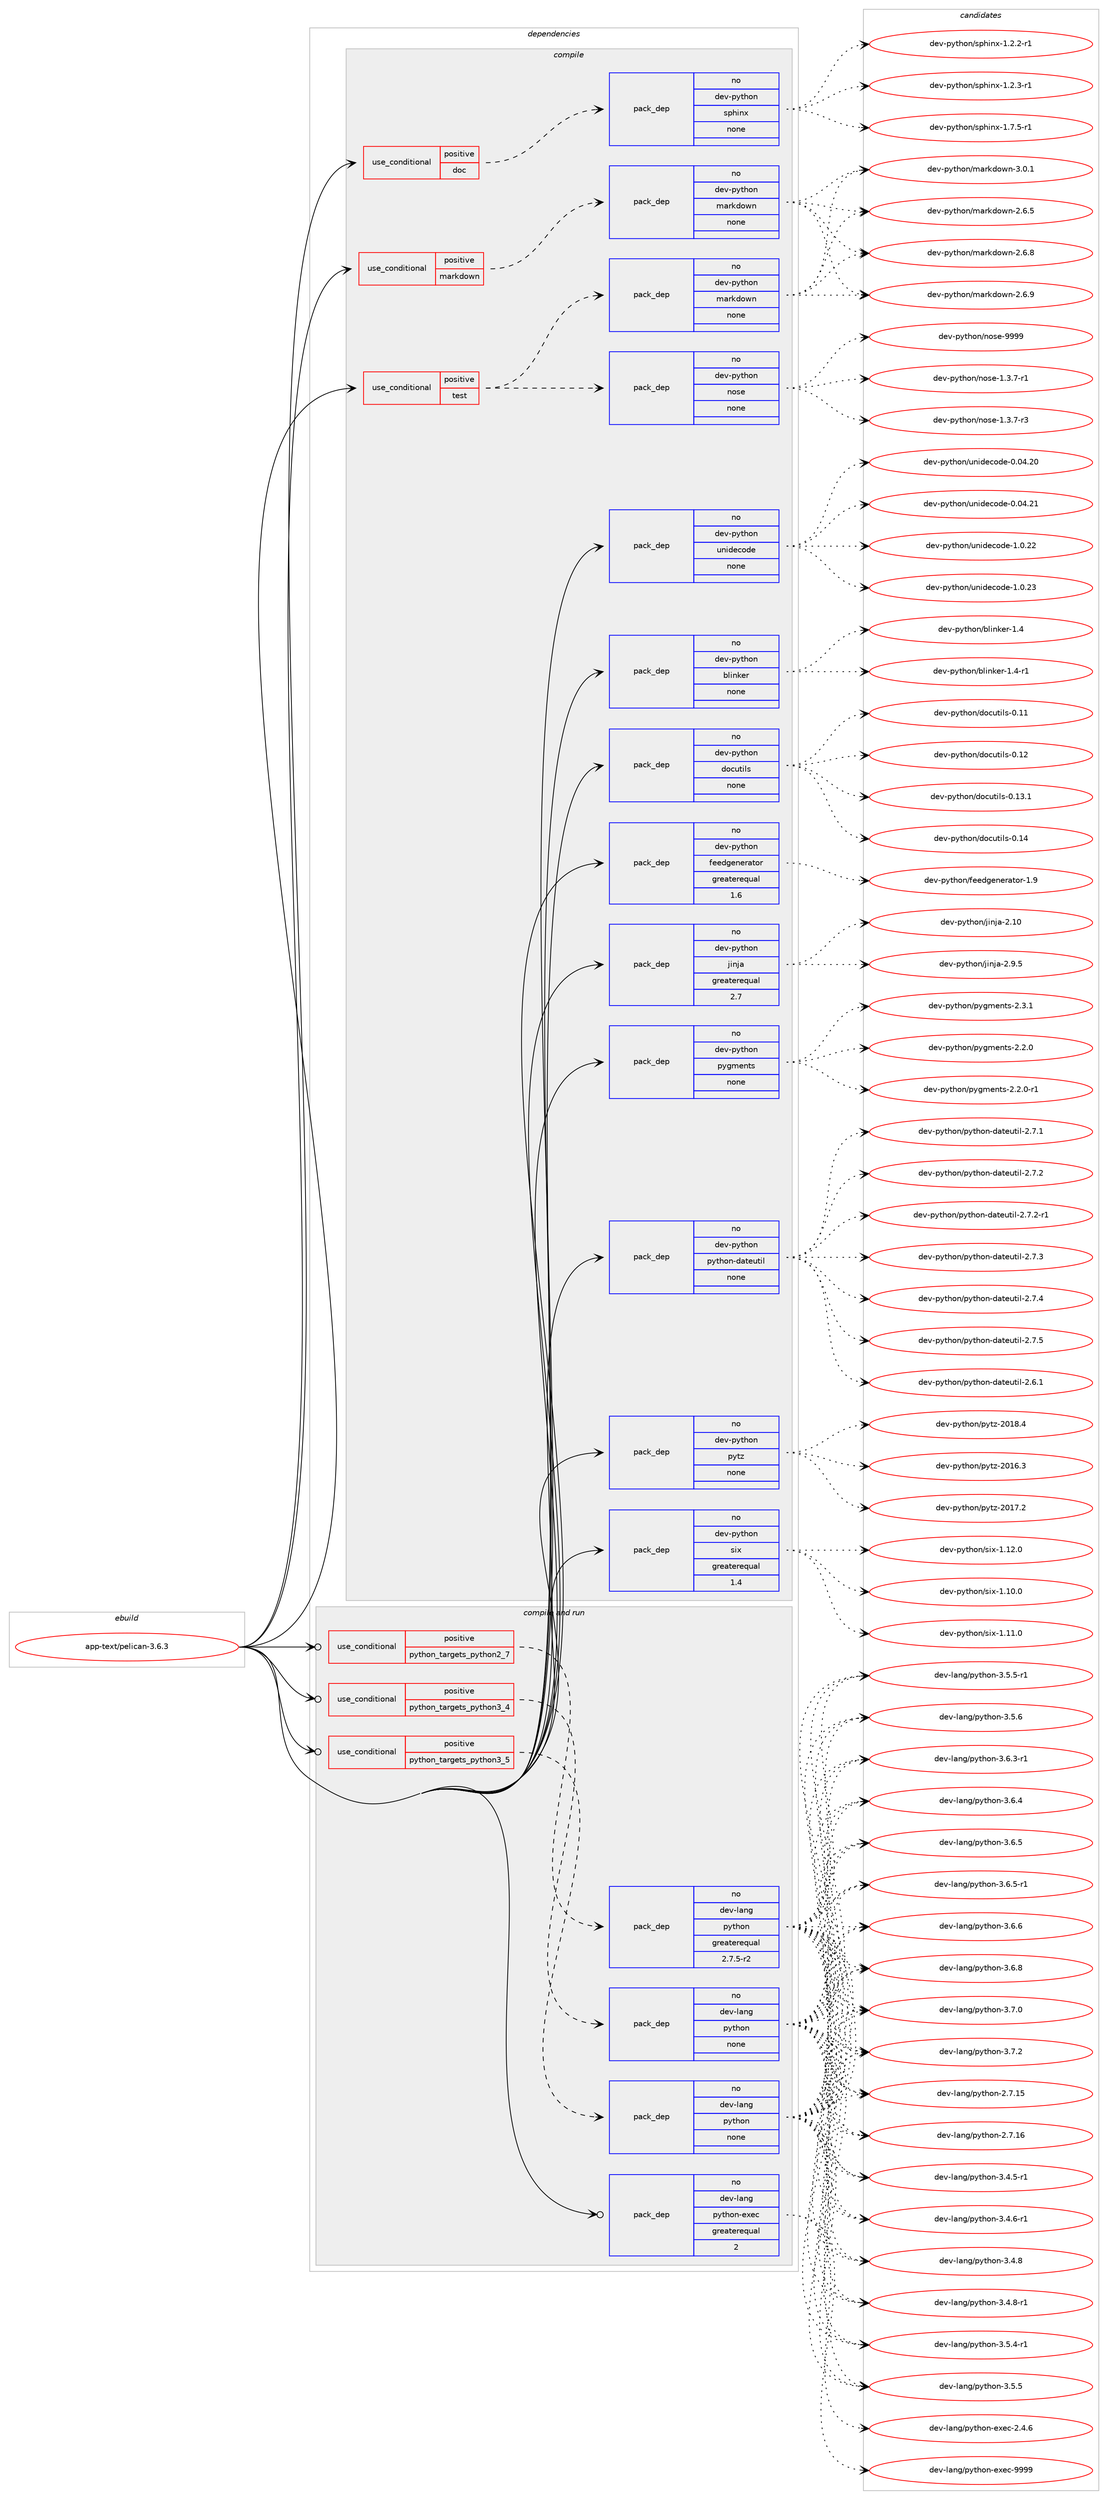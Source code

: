 digraph prolog {

# *************
# Graph options
# *************

newrank=true;
concentrate=true;
compound=true;
graph [rankdir=LR,fontname=Helvetica,fontsize=10,ranksep=1.5];#, ranksep=2.5, nodesep=0.2];
edge  [arrowhead=vee];
node  [fontname=Helvetica,fontsize=10];

# **********
# The ebuild
# **********

subgraph cluster_leftcol {
color=gray;
rank=same;
label=<<i>ebuild</i>>;
id [label="app-text/pelican-3.6.3", color=red, width=4, href="../app-text/pelican-3.6.3.svg"];
}

# ****************
# The dependencies
# ****************

subgraph cluster_midcol {
color=gray;
label=<<i>dependencies</i>>;
subgraph cluster_compile {
fillcolor="#eeeeee";
style=filled;
label=<<i>compile</i>>;
subgraph cond355868 {
dependency1311569 [label=<<TABLE BORDER="0" CELLBORDER="1" CELLSPACING="0" CELLPADDING="4"><TR><TD ROWSPAN="3" CELLPADDING="10">use_conditional</TD></TR><TR><TD>positive</TD></TR><TR><TD>doc</TD></TR></TABLE>>, shape=none, color=red];
subgraph pack935158 {
dependency1311570 [label=<<TABLE BORDER="0" CELLBORDER="1" CELLSPACING="0" CELLPADDING="4" WIDTH="220"><TR><TD ROWSPAN="6" CELLPADDING="30">pack_dep</TD></TR><TR><TD WIDTH="110">no</TD></TR><TR><TD>dev-python</TD></TR><TR><TD>sphinx</TD></TR><TR><TD>none</TD></TR><TR><TD></TD></TR></TABLE>>, shape=none, color=blue];
}
dependency1311569:e -> dependency1311570:w [weight=20,style="dashed",arrowhead="vee"];
}
id:e -> dependency1311569:w [weight=20,style="solid",arrowhead="vee"];
subgraph cond355869 {
dependency1311571 [label=<<TABLE BORDER="0" CELLBORDER="1" CELLSPACING="0" CELLPADDING="4"><TR><TD ROWSPAN="3" CELLPADDING="10">use_conditional</TD></TR><TR><TD>positive</TD></TR><TR><TD>markdown</TD></TR></TABLE>>, shape=none, color=red];
subgraph pack935159 {
dependency1311572 [label=<<TABLE BORDER="0" CELLBORDER="1" CELLSPACING="0" CELLPADDING="4" WIDTH="220"><TR><TD ROWSPAN="6" CELLPADDING="30">pack_dep</TD></TR><TR><TD WIDTH="110">no</TD></TR><TR><TD>dev-python</TD></TR><TR><TD>markdown</TD></TR><TR><TD>none</TD></TR><TR><TD></TD></TR></TABLE>>, shape=none, color=blue];
}
dependency1311571:e -> dependency1311572:w [weight=20,style="dashed",arrowhead="vee"];
}
id:e -> dependency1311571:w [weight=20,style="solid",arrowhead="vee"];
subgraph cond355870 {
dependency1311573 [label=<<TABLE BORDER="0" CELLBORDER="1" CELLSPACING="0" CELLPADDING="4"><TR><TD ROWSPAN="3" CELLPADDING="10">use_conditional</TD></TR><TR><TD>positive</TD></TR><TR><TD>test</TD></TR></TABLE>>, shape=none, color=red];
subgraph pack935160 {
dependency1311574 [label=<<TABLE BORDER="0" CELLBORDER="1" CELLSPACING="0" CELLPADDING="4" WIDTH="220"><TR><TD ROWSPAN="6" CELLPADDING="30">pack_dep</TD></TR><TR><TD WIDTH="110">no</TD></TR><TR><TD>dev-python</TD></TR><TR><TD>nose</TD></TR><TR><TD>none</TD></TR><TR><TD></TD></TR></TABLE>>, shape=none, color=blue];
}
dependency1311573:e -> dependency1311574:w [weight=20,style="dashed",arrowhead="vee"];
subgraph pack935161 {
dependency1311575 [label=<<TABLE BORDER="0" CELLBORDER="1" CELLSPACING="0" CELLPADDING="4" WIDTH="220"><TR><TD ROWSPAN="6" CELLPADDING="30">pack_dep</TD></TR><TR><TD WIDTH="110">no</TD></TR><TR><TD>dev-python</TD></TR><TR><TD>markdown</TD></TR><TR><TD>none</TD></TR><TR><TD></TD></TR></TABLE>>, shape=none, color=blue];
}
dependency1311573:e -> dependency1311575:w [weight=20,style="dashed",arrowhead="vee"];
}
id:e -> dependency1311573:w [weight=20,style="solid",arrowhead="vee"];
subgraph pack935162 {
dependency1311576 [label=<<TABLE BORDER="0" CELLBORDER="1" CELLSPACING="0" CELLPADDING="4" WIDTH="220"><TR><TD ROWSPAN="6" CELLPADDING="30">pack_dep</TD></TR><TR><TD WIDTH="110">no</TD></TR><TR><TD>dev-python</TD></TR><TR><TD>blinker</TD></TR><TR><TD>none</TD></TR><TR><TD></TD></TR></TABLE>>, shape=none, color=blue];
}
id:e -> dependency1311576:w [weight=20,style="solid",arrowhead="vee"];
subgraph pack935163 {
dependency1311577 [label=<<TABLE BORDER="0" CELLBORDER="1" CELLSPACING="0" CELLPADDING="4" WIDTH="220"><TR><TD ROWSPAN="6" CELLPADDING="30">pack_dep</TD></TR><TR><TD WIDTH="110">no</TD></TR><TR><TD>dev-python</TD></TR><TR><TD>docutils</TD></TR><TR><TD>none</TD></TR><TR><TD></TD></TR></TABLE>>, shape=none, color=blue];
}
id:e -> dependency1311577:w [weight=20,style="solid",arrowhead="vee"];
subgraph pack935164 {
dependency1311578 [label=<<TABLE BORDER="0" CELLBORDER="1" CELLSPACING="0" CELLPADDING="4" WIDTH="220"><TR><TD ROWSPAN="6" CELLPADDING="30">pack_dep</TD></TR><TR><TD WIDTH="110">no</TD></TR><TR><TD>dev-python</TD></TR><TR><TD>feedgenerator</TD></TR><TR><TD>greaterequal</TD></TR><TR><TD>1.6</TD></TR></TABLE>>, shape=none, color=blue];
}
id:e -> dependency1311578:w [weight=20,style="solid",arrowhead="vee"];
subgraph pack935165 {
dependency1311579 [label=<<TABLE BORDER="0" CELLBORDER="1" CELLSPACING="0" CELLPADDING="4" WIDTH="220"><TR><TD ROWSPAN="6" CELLPADDING="30">pack_dep</TD></TR><TR><TD WIDTH="110">no</TD></TR><TR><TD>dev-python</TD></TR><TR><TD>jinja</TD></TR><TR><TD>greaterequal</TD></TR><TR><TD>2.7</TD></TR></TABLE>>, shape=none, color=blue];
}
id:e -> dependency1311579:w [weight=20,style="solid",arrowhead="vee"];
subgraph pack935166 {
dependency1311580 [label=<<TABLE BORDER="0" CELLBORDER="1" CELLSPACING="0" CELLPADDING="4" WIDTH="220"><TR><TD ROWSPAN="6" CELLPADDING="30">pack_dep</TD></TR><TR><TD WIDTH="110">no</TD></TR><TR><TD>dev-python</TD></TR><TR><TD>pygments</TD></TR><TR><TD>none</TD></TR><TR><TD></TD></TR></TABLE>>, shape=none, color=blue];
}
id:e -> dependency1311580:w [weight=20,style="solid",arrowhead="vee"];
subgraph pack935167 {
dependency1311581 [label=<<TABLE BORDER="0" CELLBORDER="1" CELLSPACING="0" CELLPADDING="4" WIDTH="220"><TR><TD ROWSPAN="6" CELLPADDING="30">pack_dep</TD></TR><TR><TD WIDTH="110">no</TD></TR><TR><TD>dev-python</TD></TR><TR><TD>python-dateutil</TD></TR><TR><TD>none</TD></TR><TR><TD></TD></TR></TABLE>>, shape=none, color=blue];
}
id:e -> dependency1311581:w [weight=20,style="solid",arrowhead="vee"];
subgraph pack935168 {
dependency1311582 [label=<<TABLE BORDER="0" CELLBORDER="1" CELLSPACING="0" CELLPADDING="4" WIDTH="220"><TR><TD ROWSPAN="6" CELLPADDING="30">pack_dep</TD></TR><TR><TD WIDTH="110">no</TD></TR><TR><TD>dev-python</TD></TR><TR><TD>pytz</TD></TR><TR><TD>none</TD></TR><TR><TD></TD></TR></TABLE>>, shape=none, color=blue];
}
id:e -> dependency1311582:w [weight=20,style="solid",arrowhead="vee"];
subgraph pack935169 {
dependency1311583 [label=<<TABLE BORDER="0" CELLBORDER="1" CELLSPACING="0" CELLPADDING="4" WIDTH="220"><TR><TD ROWSPAN="6" CELLPADDING="30">pack_dep</TD></TR><TR><TD WIDTH="110">no</TD></TR><TR><TD>dev-python</TD></TR><TR><TD>six</TD></TR><TR><TD>greaterequal</TD></TR><TR><TD>1.4</TD></TR></TABLE>>, shape=none, color=blue];
}
id:e -> dependency1311583:w [weight=20,style="solid",arrowhead="vee"];
subgraph pack935170 {
dependency1311584 [label=<<TABLE BORDER="0" CELLBORDER="1" CELLSPACING="0" CELLPADDING="4" WIDTH="220"><TR><TD ROWSPAN="6" CELLPADDING="30">pack_dep</TD></TR><TR><TD WIDTH="110">no</TD></TR><TR><TD>dev-python</TD></TR><TR><TD>unidecode</TD></TR><TR><TD>none</TD></TR><TR><TD></TD></TR></TABLE>>, shape=none, color=blue];
}
id:e -> dependency1311584:w [weight=20,style="solid",arrowhead="vee"];
}
subgraph cluster_compileandrun {
fillcolor="#eeeeee";
style=filled;
label=<<i>compile and run</i>>;
subgraph cond355871 {
dependency1311585 [label=<<TABLE BORDER="0" CELLBORDER="1" CELLSPACING="0" CELLPADDING="4"><TR><TD ROWSPAN="3" CELLPADDING="10">use_conditional</TD></TR><TR><TD>positive</TD></TR><TR><TD>python_targets_python2_7</TD></TR></TABLE>>, shape=none, color=red];
subgraph pack935171 {
dependency1311586 [label=<<TABLE BORDER="0" CELLBORDER="1" CELLSPACING="0" CELLPADDING="4" WIDTH="220"><TR><TD ROWSPAN="6" CELLPADDING="30">pack_dep</TD></TR><TR><TD WIDTH="110">no</TD></TR><TR><TD>dev-lang</TD></TR><TR><TD>python</TD></TR><TR><TD>greaterequal</TD></TR><TR><TD>2.7.5-r2</TD></TR></TABLE>>, shape=none, color=blue];
}
dependency1311585:e -> dependency1311586:w [weight=20,style="dashed",arrowhead="vee"];
}
id:e -> dependency1311585:w [weight=20,style="solid",arrowhead="odotvee"];
subgraph cond355872 {
dependency1311587 [label=<<TABLE BORDER="0" CELLBORDER="1" CELLSPACING="0" CELLPADDING="4"><TR><TD ROWSPAN="3" CELLPADDING="10">use_conditional</TD></TR><TR><TD>positive</TD></TR><TR><TD>python_targets_python3_4</TD></TR></TABLE>>, shape=none, color=red];
subgraph pack935172 {
dependency1311588 [label=<<TABLE BORDER="0" CELLBORDER="1" CELLSPACING="0" CELLPADDING="4" WIDTH="220"><TR><TD ROWSPAN="6" CELLPADDING="30">pack_dep</TD></TR><TR><TD WIDTH="110">no</TD></TR><TR><TD>dev-lang</TD></TR><TR><TD>python</TD></TR><TR><TD>none</TD></TR><TR><TD></TD></TR></TABLE>>, shape=none, color=blue];
}
dependency1311587:e -> dependency1311588:w [weight=20,style="dashed",arrowhead="vee"];
}
id:e -> dependency1311587:w [weight=20,style="solid",arrowhead="odotvee"];
subgraph cond355873 {
dependency1311589 [label=<<TABLE BORDER="0" CELLBORDER="1" CELLSPACING="0" CELLPADDING="4"><TR><TD ROWSPAN="3" CELLPADDING="10">use_conditional</TD></TR><TR><TD>positive</TD></TR><TR><TD>python_targets_python3_5</TD></TR></TABLE>>, shape=none, color=red];
subgraph pack935173 {
dependency1311590 [label=<<TABLE BORDER="0" CELLBORDER="1" CELLSPACING="0" CELLPADDING="4" WIDTH="220"><TR><TD ROWSPAN="6" CELLPADDING="30">pack_dep</TD></TR><TR><TD WIDTH="110">no</TD></TR><TR><TD>dev-lang</TD></TR><TR><TD>python</TD></TR><TR><TD>none</TD></TR><TR><TD></TD></TR></TABLE>>, shape=none, color=blue];
}
dependency1311589:e -> dependency1311590:w [weight=20,style="dashed",arrowhead="vee"];
}
id:e -> dependency1311589:w [weight=20,style="solid",arrowhead="odotvee"];
subgraph pack935174 {
dependency1311591 [label=<<TABLE BORDER="0" CELLBORDER="1" CELLSPACING="0" CELLPADDING="4" WIDTH="220"><TR><TD ROWSPAN="6" CELLPADDING="30">pack_dep</TD></TR><TR><TD WIDTH="110">no</TD></TR><TR><TD>dev-lang</TD></TR><TR><TD>python-exec</TD></TR><TR><TD>greaterequal</TD></TR><TR><TD>2</TD></TR></TABLE>>, shape=none, color=blue];
}
id:e -> dependency1311591:w [weight=20,style="solid",arrowhead="odotvee"];
}
subgraph cluster_run {
fillcolor="#eeeeee";
style=filled;
label=<<i>run</i>>;
}
}

# **************
# The candidates
# **************

subgraph cluster_choices {
rank=same;
color=gray;
label=<<i>candidates</i>>;

subgraph choice935158 {
color=black;
nodesep=1;
choice10010111845112121116104111110471151121041051101204549465046504511449 [label="dev-python/sphinx-1.2.2-r1", color=red, width=4,href="../dev-python/sphinx-1.2.2-r1.svg"];
choice10010111845112121116104111110471151121041051101204549465046514511449 [label="dev-python/sphinx-1.2.3-r1", color=red, width=4,href="../dev-python/sphinx-1.2.3-r1.svg"];
choice10010111845112121116104111110471151121041051101204549465546534511449 [label="dev-python/sphinx-1.7.5-r1", color=red, width=4,href="../dev-python/sphinx-1.7.5-r1.svg"];
dependency1311570:e -> choice10010111845112121116104111110471151121041051101204549465046504511449:w [style=dotted,weight="100"];
dependency1311570:e -> choice10010111845112121116104111110471151121041051101204549465046514511449:w [style=dotted,weight="100"];
dependency1311570:e -> choice10010111845112121116104111110471151121041051101204549465546534511449:w [style=dotted,weight="100"];
}
subgraph choice935159 {
color=black;
nodesep=1;
choice100101118451121211161041111104710997114107100111119110455046544653 [label="dev-python/markdown-2.6.5", color=red, width=4,href="../dev-python/markdown-2.6.5.svg"];
choice100101118451121211161041111104710997114107100111119110455046544656 [label="dev-python/markdown-2.6.8", color=red, width=4,href="../dev-python/markdown-2.6.8.svg"];
choice100101118451121211161041111104710997114107100111119110455046544657 [label="dev-python/markdown-2.6.9", color=red, width=4,href="../dev-python/markdown-2.6.9.svg"];
choice100101118451121211161041111104710997114107100111119110455146484649 [label="dev-python/markdown-3.0.1", color=red, width=4,href="../dev-python/markdown-3.0.1.svg"];
dependency1311572:e -> choice100101118451121211161041111104710997114107100111119110455046544653:w [style=dotted,weight="100"];
dependency1311572:e -> choice100101118451121211161041111104710997114107100111119110455046544656:w [style=dotted,weight="100"];
dependency1311572:e -> choice100101118451121211161041111104710997114107100111119110455046544657:w [style=dotted,weight="100"];
dependency1311572:e -> choice100101118451121211161041111104710997114107100111119110455146484649:w [style=dotted,weight="100"];
}
subgraph choice935160 {
color=black;
nodesep=1;
choice10010111845112121116104111110471101111151014549465146554511449 [label="dev-python/nose-1.3.7-r1", color=red, width=4,href="../dev-python/nose-1.3.7-r1.svg"];
choice10010111845112121116104111110471101111151014549465146554511451 [label="dev-python/nose-1.3.7-r3", color=red, width=4,href="../dev-python/nose-1.3.7-r3.svg"];
choice10010111845112121116104111110471101111151014557575757 [label="dev-python/nose-9999", color=red, width=4,href="../dev-python/nose-9999.svg"];
dependency1311574:e -> choice10010111845112121116104111110471101111151014549465146554511449:w [style=dotted,weight="100"];
dependency1311574:e -> choice10010111845112121116104111110471101111151014549465146554511451:w [style=dotted,weight="100"];
dependency1311574:e -> choice10010111845112121116104111110471101111151014557575757:w [style=dotted,weight="100"];
}
subgraph choice935161 {
color=black;
nodesep=1;
choice100101118451121211161041111104710997114107100111119110455046544653 [label="dev-python/markdown-2.6.5", color=red, width=4,href="../dev-python/markdown-2.6.5.svg"];
choice100101118451121211161041111104710997114107100111119110455046544656 [label="dev-python/markdown-2.6.8", color=red, width=4,href="../dev-python/markdown-2.6.8.svg"];
choice100101118451121211161041111104710997114107100111119110455046544657 [label="dev-python/markdown-2.6.9", color=red, width=4,href="../dev-python/markdown-2.6.9.svg"];
choice100101118451121211161041111104710997114107100111119110455146484649 [label="dev-python/markdown-3.0.1", color=red, width=4,href="../dev-python/markdown-3.0.1.svg"];
dependency1311575:e -> choice100101118451121211161041111104710997114107100111119110455046544653:w [style=dotted,weight="100"];
dependency1311575:e -> choice100101118451121211161041111104710997114107100111119110455046544656:w [style=dotted,weight="100"];
dependency1311575:e -> choice100101118451121211161041111104710997114107100111119110455046544657:w [style=dotted,weight="100"];
dependency1311575:e -> choice100101118451121211161041111104710997114107100111119110455146484649:w [style=dotted,weight="100"];
}
subgraph choice935162 {
color=black;
nodesep=1;
choice10010111845112121116104111110479810810511010710111445494652 [label="dev-python/blinker-1.4", color=red, width=4,href="../dev-python/blinker-1.4.svg"];
choice100101118451121211161041111104798108105110107101114454946524511449 [label="dev-python/blinker-1.4-r1", color=red, width=4,href="../dev-python/blinker-1.4-r1.svg"];
dependency1311576:e -> choice10010111845112121116104111110479810810511010710111445494652:w [style=dotted,weight="100"];
dependency1311576:e -> choice100101118451121211161041111104798108105110107101114454946524511449:w [style=dotted,weight="100"];
}
subgraph choice935163 {
color=black;
nodesep=1;
choice1001011184511212111610411111047100111991171161051081154548464949 [label="dev-python/docutils-0.11", color=red, width=4,href="../dev-python/docutils-0.11.svg"];
choice1001011184511212111610411111047100111991171161051081154548464950 [label="dev-python/docutils-0.12", color=red, width=4,href="../dev-python/docutils-0.12.svg"];
choice10010111845112121116104111110471001119911711610510811545484649514649 [label="dev-python/docutils-0.13.1", color=red, width=4,href="../dev-python/docutils-0.13.1.svg"];
choice1001011184511212111610411111047100111991171161051081154548464952 [label="dev-python/docutils-0.14", color=red, width=4,href="../dev-python/docutils-0.14.svg"];
dependency1311577:e -> choice1001011184511212111610411111047100111991171161051081154548464949:w [style=dotted,weight="100"];
dependency1311577:e -> choice1001011184511212111610411111047100111991171161051081154548464950:w [style=dotted,weight="100"];
dependency1311577:e -> choice10010111845112121116104111110471001119911711610510811545484649514649:w [style=dotted,weight="100"];
dependency1311577:e -> choice1001011184511212111610411111047100111991171161051081154548464952:w [style=dotted,weight="100"];
}
subgraph choice935164 {
color=black;
nodesep=1;
choice10010111845112121116104111110471021011011001031011101011149711611111445494657 [label="dev-python/feedgenerator-1.9", color=red, width=4,href="../dev-python/feedgenerator-1.9.svg"];
dependency1311578:e -> choice10010111845112121116104111110471021011011001031011101011149711611111445494657:w [style=dotted,weight="100"];
}
subgraph choice935165 {
color=black;
nodesep=1;
choice1001011184511212111610411111047106105110106974550464948 [label="dev-python/jinja-2.10", color=red, width=4,href="../dev-python/jinja-2.10.svg"];
choice100101118451121211161041111104710610511010697455046574653 [label="dev-python/jinja-2.9.5", color=red, width=4,href="../dev-python/jinja-2.9.5.svg"];
dependency1311579:e -> choice1001011184511212111610411111047106105110106974550464948:w [style=dotted,weight="100"];
dependency1311579:e -> choice100101118451121211161041111104710610511010697455046574653:w [style=dotted,weight="100"];
}
subgraph choice935166 {
color=black;
nodesep=1;
choice1001011184511212111610411111047112121103109101110116115455046504648 [label="dev-python/pygments-2.2.0", color=red, width=4,href="../dev-python/pygments-2.2.0.svg"];
choice10010111845112121116104111110471121211031091011101161154550465046484511449 [label="dev-python/pygments-2.2.0-r1", color=red, width=4,href="../dev-python/pygments-2.2.0-r1.svg"];
choice1001011184511212111610411111047112121103109101110116115455046514649 [label="dev-python/pygments-2.3.1", color=red, width=4,href="../dev-python/pygments-2.3.1.svg"];
dependency1311580:e -> choice1001011184511212111610411111047112121103109101110116115455046504648:w [style=dotted,weight="100"];
dependency1311580:e -> choice10010111845112121116104111110471121211031091011101161154550465046484511449:w [style=dotted,weight="100"];
dependency1311580:e -> choice1001011184511212111610411111047112121103109101110116115455046514649:w [style=dotted,weight="100"];
}
subgraph choice935167 {
color=black;
nodesep=1;
choice10010111845112121116104111110471121211161041111104510097116101117116105108455046544649 [label="dev-python/python-dateutil-2.6.1", color=red, width=4,href="../dev-python/python-dateutil-2.6.1.svg"];
choice10010111845112121116104111110471121211161041111104510097116101117116105108455046554649 [label="dev-python/python-dateutil-2.7.1", color=red, width=4,href="../dev-python/python-dateutil-2.7.1.svg"];
choice10010111845112121116104111110471121211161041111104510097116101117116105108455046554650 [label="dev-python/python-dateutil-2.7.2", color=red, width=4,href="../dev-python/python-dateutil-2.7.2.svg"];
choice100101118451121211161041111104711212111610411111045100971161011171161051084550465546504511449 [label="dev-python/python-dateutil-2.7.2-r1", color=red, width=4,href="../dev-python/python-dateutil-2.7.2-r1.svg"];
choice10010111845112121116104111110471121211161041111104510097116101117116105108455046554651 [label="dev-python/python-dateutil-2.7.3", color=red, width=4,href="../dev-python/python-dateutil-2.7.3.svg"];
choice10010111845112121116104111110471121211161041111104510097116101117116105108455046554652 [label="dev-python/python-dateutil-2.7.4", color=red, width=4,href="../dev-python/python-dateutil-2.7.4.svg"];
choice10010111845112121116104111110471121211161041111104510097116101117116105108455046554653 [label="dev-python/python-dateutil-2.7.5", color=red, width=4,href="../dev-python/python-dateutil-2.7.5.svg"];
dependency1311581:e -> choice10010111845112121116104111110471121211161041111104510097116101117116105108455046544649:w [style=dotted,weight="100"];
dependency1311581:e -> choice10010111845112121116104111110471121211161041111104510097116101117116105108455046554649:w [style=dotted,weight="100"];
dependency1311581:e -> choice10010111845112121116104111110471121211161041111104510097116101117116105108455046554650:w [style=dotted,weight="100"];
dependency1311581:e -> choice100101118451121211161041111104711212111610411111045100971161011171161051084550465546504511449:w [style=dotted,weight="100"];
dependency1311581:e -> choice10010111845112121116104111110471121211161041111104510097116101117116105108455046554651:w [style=dotted,weight="100"];
dependency1311581:e -> choice10010111845112121116104111110471121211161041111104510097116101117116105108455046554652:w [style=dotted,weight="100"];
dependency1311581:e -> choice10010111845112121116104111110471121211161041111104510097116101117116105108455046554653:w [style=dotted,weight="100"];
}
subgraph choice935168 {
color=black;
nodesep=1;
choice100101118451121211161041111104711212111612245504849544651 [label="dev-python/pytz-2016.3", color=red, width=4,href="../dev-python/pytz-2016.3.svg"];
choice100101118451121211161041111104711212111612245504849554650 [label="dev-python/pytz-2017.2", color=red, width=4,href="../dev-python/pytz-2017.2.svg"];
choice100101118451121211161041111104711212111612245504849564652 [label="dev-python/pytz-2018.4", color=red, width=4,href="../dev-python/pytz-2018.4.svg"];
dependency1311582:e -> choice100101118451121211161041111104711212111612245504849544651:w [style=dotted,weight="100"];
dependency1311582:e -> choice100101118451121211161041111104711212111612245504849554650:w [style=dotted,weight="100"];
dependency1311582:e -> choice100101118451121211161041111104711212111612245504849564652:w [style=dotted,weight="100"];
}
subgraph choice935169 {
color=black;
nodesep=1;
choice100101118451121211161041111104711510512045494649484648 [label="dev-python/six-1.10.0", color=red, width=4,href="../dev-python/six-1.10.0.svg"];
choice100101118451121211161041111104711510512045494649494648 [label="dev-python/six-1.11.0", color=red, width=4,href="../dev-python/six-1.11.0.svg"];
choice100101118451121211161041111104711510512045494649504648 [label="dev-python/six-1.12.0", color=red, width=4,href="../dev-python/six-1.12.0.svg"];
dependency1311583:e -> choice100101118451121211161041111104711510512045494649484648:w [style=dotted,weight="100"];
dependency1311583:e -> choice100101118451121211161041111104711510512045494649494648:w [style=dotted,weight="100"];
dependency1311583:e -> choice100101118451121211161041111104711510512045494649504648:w [style=dotted,weight="100"];
}
subgraph choice935170 {
color=black;
nodesep=1;
choice1001011184511212111610411111047117110105100101991111001014548464852465048 [label="dev-python/unidecode-0.04.20", color=red, width=4,href="../dev-python/unidecode-0.04.20.svg"];
choice1001011184511212111610411111047117110105100101991111001014548464852465049 [label="dev-python/unidecode-0.04.21", color=red, width=4,href="../dev-python/unidecode-0.04.21.svg"];
choice10010111845112121116104111110471171101051001019911110010145494648465050 [label="dev-python/unidecode-1.0.22", color=red, width=4,href="../dev-python/unidecode-1.0.22.svg"];
choice10010111845112121116104111110471171101051001019911110010145494648465051 [label="dev-python/unidecode-1.0.23", color=red, width=4,href="../dev-python/unidecode-1.0.23.svg"];
dependency1311584:e -> choice1001011184511212111610411111047117110105100101991111001014548464852465048:w [style=dotted,weight="100"];
dependency1311584:e -> choice1001011184511212111610411111047117110105100101991111001014548464852465049:w [style=dotted,weight="100"];
dependency1311584:e -> choice10010111845112121116104111110471171101051001019911110010145494648465050:w [style=dotted,weight="100"];
dependency1311584:e -> choice10010111845112121116104111110471171101051001019911110010145494648465051:w [style=dotted,weight="100"];
}
subgraph choice935171 {
color=black;
nodesep=1;
choice10010111845108971101034711212111610411111045504655464953 [label="dev-lang/python-2.7.15", color=red, width=4,href="../dev-lang/python-2.7.15.svg"];
choice10010111845108971101034711212111610411111045504655464954 [label="dev-lang/python-2.7.16", color=red, width=4,href="../dev-lang/python-2.7.16.svg"];
choice1001011184510897110103471121211161041111104551465246534511449 [label="dev-lang/python-3.4.5-r1", color=red, width=4,href="../dev-lang/python-3.4.5-r1.svg"];
choice1001011184510897110103471121211161041111104551465246544511449 [label="dev-lang/python-3.4.6-r1", color=red, width=4,href="../dev-lang/python-3.4.6-r1.svg"];
choice100101118451089711010347112121116104111110455146524656 [label="dev-lang/python-3.4.8", color=red, width=4,href="../dev-lang/python-3.4.8.svg"];
choice1001011184510897110103471121211161041111104551465246564511449 [label="dev-lang/python-3.4.8-r1", color=red, width=4,href="../dev-lang/python-3.4.8-r1.svg"];
choice1001011184510897110103471121211161041111104551465346524511449 [label="dev-lang/python-3.5.4-r1", color=red, width=4,href="../dev-lang/python-3.5.4-r1.svg"];
choice100101118451089711010347112121116104111110455146534653 [label="dev-lang/python-3.5.5", color=red, width=4,href="../dev-lang/python-3.5.5.svg"];
choice1001011184510897110103471121211161041111104551465346534511449 [label="dev-lang/python-3.5.5-r1", color=red, width=4,href="../dev-lang/python-3.5.5-r1.svg"];
choice100101118451089711010347112121116104111110455146534654 [label="dev-lang/python-3.5.6", color=red, width=4,href="../dev-lang/python-3.5.6.svg"];
choice1001011184510897110103471121211161041111104551465446514511449 [label="dev-lang/python-3.6.3-r1", color=red, width=4,href="../dev-lang/python-3.6.3-r1.svg"];
choice100101118451089711010347112121116104111110455146544652 [label="dev-lang/python-3.6.4", color=red, width=4,href="../dev-lang/python-3.6.4.svg"];
choice100101118451089711010347112121116104111110455146544653 [label="dev-lang/python-3.6.5", color=red, width=4,href="../dev-lang/python-3.6.5.svg"];
choice1001011184510897110103471121211161041111104551465446534511449 [label="dev-lang/python-3.6.5-r1", color=red, width=4,href="../dev-lang/python-3.6.5-r1.svg"];
choice100101118451089711010347112121116104111110455146544654 [label="dev-lang/python-3.6.6", color=red, width=4,href="../dev-lang/python-3.6.6.svg"];
choice100101118451089711010347112121116104111110455146544656 [label="dev-lang/python-3.6.8", color=red, width=4,href="../dev-lang/python-3.6.8.svg"];
choice100101118451089711010347112121116104111110455146554648 [label="dev-lang/python-3.7.0", color=red, width=4,href="../dev-lang/python-3.7.0.svg"];
choice100101118451089711010347112121116104111110455146554650 [label="dev-lang/python-3.7.2", color=red, width=4,href="../dev-lang/python-3.7.2.svg"];
dependency1311586:e -> choice10010111845108971101034711212111610411111045504655464953:w [style=dotted,weight="100"];
dependency1311586:e -> choice10010111845108971101034711212111610411111045504655464954:w [style=dotted,weight="100"];
dependency1311586:e -> choice1001011184510897110103471121211161041111104551465246534511449:w [style=dotted,weight="100"];
dependency1311586:e -> choice1001011184510897110103471121211161041111104551465246544511449:w [style=dotted,weight="100"];
dependency1311586:e -> choice100101118451089711010347112121116104111110455146524656:w [style=dotted,weight="100"];
dependency1311586:e -> choice1001011184510897110103471121211161041111104551465246564511449:w [style=dotted,weight="100"];
dependency1311586:e -> choice1001011184510897110103471121211161041111104551465346524511449:w [style=dotted,weight="100"];
dependency1311586:e -> choice100101118451089711010347112121116104111110455146534653:w [style=dotted,weight="100"];
dependency1311586:e -> choice1001011184510897110103471121211161041111104551465346534511449:w [style=dotted,weight="100"];
dependency1311586:e -> choice100101118451089711010347112121116104111110455146534654:w [style=dotted,weight="100"];
dependency1311586:e -> choice1001011184510897110103471121211161041111104551465446514511449:w [style=dotted,weight="100"];
dependency1311586:e -> choice100101118451089711010347112121116104111110455146544652:w [style=dotted,weight="100"];
dependency1311586:e -> choice100101118451089711010347112121116104111110455146544653:w [style=dotted,weight="100"];
dependency1311586:e -> choice1001011184510897110103471121211161041111104551465446534511449:w [style=dotted,weight="100"];
dependency1311586:e -> choice100101118451089711010347112121116104111110455146544654:w [style=dotted,weight="100"];
dependency1311586:e -> choice100101118451089711010347112121116104111110455146544656:w [style=dotted,weight="100"];
dependency1311586:e -> choice100101118451089711010347112121116104111110455146554648:w [style=dotted,weight="100"];
dependency1311586:e -> choice100101118451089711010347112121116104111110455146554650:w [style=dotted,weight="100"];
}
subgraph choice935172 {
color=black;
nodesep=1;
choice10010111845108971101034711212111610411111045504655464953 [label="dev-lang/python-2.7.15", color=red, width=4,href="../dev-lang/python-2.7.15.svg"];
choice10010111845108971101034711212111610411111045504655464954 [label="dev-lang/python-2.7.16", color=red, width=4,href="../dev-lang/python-2.7.16.svg"];
choice1001011184510897110103471121211161041111104551465246534511449 [label="dev-lang/python-3.4.5-r1", color=red, width=4,href="../dev-lang/python-3.4.5-r1.svg"];
choice1001011184510897110103471121211161041111104551465246544511449 [label="dev-lang/python-3.4.6-r1", color=red, width=4,href="../dev-lang/python-3.4.6-r1.svg"];
choice100101118451089711010347112121116104111110455146524656 [label="dev-lang/python-3.4.8", color=red, width=4,href="../dev-lang/python-3.4.8.svg"];
choice1001011184510897110103471121211161041111104551465246564511449 [label="dev-lang/python-3.4.8-r1", color=red, width=4,href="../dev-lang/python-3.4.8-r1.svg"];
choice1001011184510897110103471121211161041111104551465346524511449 [label="dev-lang/python-3.5.4-r1", color=red, width=4,href="../dev-lang/python-3.5.4-r1.svg"];
choice100101118451089711010347112121116104111110455146534653 [label="dev-lang/python-3.5.5", color=red, width=4,href="../dev-lang/python-3.5.5.svg"];
choice1001011184510897110103471121211161041111104551465346534511449 [label="dev-lang/python-3.5.5-r1", color=red, width=4,href="../dev-lang/python-3.5.5-r1.svg"];
choice100101118451089711010347112121116104111110455146534654 [label="dev-lang/python-3.5.6", color=red, width=4,href="../dev-lang/python-3.5.6.svg"];
choice1001011184510897110103471121211161041111104551465446514511449 [label="dev-lang/python-3.6.3-r1", color=red, width=4,href="../dev-lang/python-3.6.3-r1.svg"];
choice100101118451089711010347112121116104111110455146544652 [label="dev-lang/python-3.6.4", color=red, width=4,href="../dev-lang/python-3.6.4.svg"];
choice100101118451089711010347112121116104111110455146544653 [label="dev-lang/python-3.6.5", color=red, width=4,href="../dev-lang/python-3.6.5.svg"];
choice1001011184510897110103471121211161041111104551465446534511449 [label="dev-lang/python-3.6.5-r1", color=red, width=4,href="../dev-lang/python-3.6.5-r1.svg"];
choice100101118451089711010347112121116104111110455146544654 [label="dev-lang/python-3.6.6", color=red, width=4,href="../dev-lang/python-3.6.6.svg"];
choice100101118451089711010347112121116104111110455146544656 [label="dev-lang/python-3.6.8", color=red, width=4,href="../dev-lang/python-3.6.8.svg"];
choice100101118451089711010347112121116104111110455146554648 [label="dev-lang/python-3.7.0", color=red, width=4,href="../dev-lang/python-3.7.0.svg"];
choice100101118451089711010347112121116104111110455146554650 [label="dev-lang/python-3.7.2", color=red, width=4,href="../dev-lang/python-3.7.2.svg"];
dependency1311588:e -> choice10010111845108971101034711212111610411111045504655464953:w [style=dotted,weight="100"];
dependency1311588:e -> choice10010111845108971101034711212111610411111045504655464954:w [style=dotted,weight="100"];
dependency1311588:e -> choice1001011184510897110103471121211161041111104551465246534511449:w [style=dotted,weight="100"];
dependency1311588:e -> choice1001011184510897110103471121211161041111104551465246544511449:w [style=dotted,weight="100"];
dependency1311588:e -> choice100101118451089711010347112121116104111110455146524656:w [style=dotted,weight="100"];
dependency1311588:e -> choice1001011184510897110103471121211161041111104551465246564511449:w [style=dotted,weight="100"];
dependency1311588:e -> choice1001011184510897110103471121211161041111104551465346524511449:w [style=dotted,weight="100"];
dependency1311588:e -> choice100101118451089711010347112121116104111110455146534653:w [style=dotted,weight="100"];
dependency1311588:e -> choice1001011184510897110103471121211161041111104551465346534511449:w [style=dotted,weight="100"];
dependency1311588:e -> choice100101118451089711010347112121116104111110455146534654:w [style=dotted,weight="100"];
dependency1311588:e -> choice1001011184510897110103471121211161041111104551465446514511449:w [style=dotted,weight="100"];
dependency1311588:e -> choice100101118451089711010347112121116104111110455146544652:w [style=dotted,weight="100"];
dependency1311588:e -> choice100101118451089711010347112121116104111110455146544653:w [style=dotted,weight="100"];
dependency1311588:e -> choice1001011184510897110103471121211161041111104551465446534511449:w [style=dotted,weight="100"];
dependency1311588:e -> choice100101118451089711010347112121116104111110455146544654:w [style=dotted,weight="100"];
dependency1311588:e -> choice100101118451089711010347112121116104111110455146544656:w [style=dotted,weight="100"];
dependency1311588:e -> choice100101118451089711010347112121116104111110455146554648:w [style=dotted,weight="100"];
dependency1311588:e -> choice100101118451089711010347112121116104111110455146554650:w [style=dotted,weight="100"];
}
subgraph choice935173 {
color=black;
nodesep=1;
choice10010111845108971101034711212111610411111045504655464953 [label="dev-lang/python-2.7.15", color=red, width=4,href="../dev-lang/python-2.7.15.svg"];
choice10010111845108971101034711212111610411111045504655464954 [label="dev-lang/python-2.7.16", color=red, width=4,href="../dev-lang/python-2.7.16.svg"];
choice1001011184510897110103471121211161041111104551465246534511449 [label="dev-lang/python-3.4.5-r1", color=red, width=4,href="../dev-lang/python-3.4.5-r1.svg"];
choice1001011184510897110103471121211161041111104551465246544511449 [label="dev-lang/python-3.4.6-r1", color=red, width=4,href="../dev-lang/python-3.4.6-r1.svg"];
choice100101118451089711010347112121116104111110455146524656 [label="dev-lang/python-3.4.8", color=red, width=4,href="../dev-lang/python-3.4.8.svg"];
choice1001011184510897110103471121211161041111104551465246564511449 [label="dev-lang/python-3.4.8-r1", color=red, width=4,href="../dev-lang/python-3.4.8-r1.svg"];
choice1001011184510897110103471121211161041111104551465346524511449 [label="dev-lang/python-3.5.4-r1", color=red, width=4,href="../dev-lang/python-3.5.4-r1.svg"];
choice100101118451089711010347112121116104111110455146534653 [label="dev-lang/python-3.5.5", color=red, width=4,href="../dev-lang/python-3.5.5.svg"];
choice1001011184510897110103471121211161041111104551465346534511449 [label="dev-lang/python-3.5.5-r1", color=red, width=4,href="../dev-lang/python-3.5.5-r1.svg"];
choice100101118451089711010347112121116104111110455146534654 [label="dev-lang/python-3.5.6", color=red, width=4,href="../dev-lang/python-3.5.6.svg"];
choice1001011184510897110103471121211161041111104551465446514511449 [label="dev-lang/python-3.6.3-r1", color=red, width=4,href="../dev-lang/python-3.6.3-r1.svg"];
choice100101118451089711010347112121116104111110455146544652 [label="dev-lang/python-3.6.4", color=red, width=4,href="../dev-lang/python-3.6.4.svg"];
choice100101118451089711010347112121116104111110455146544653 [label="dev-lang/python-3.6.5", color=red, width=4,href="../dev-lang/python-3.6.5.svg"];
choice1001011184510897110103471121211161041111104551465446534511449 [label="dev-lang/python-3.6.5-r1", color=red, width=4,href="../dev-lang/python-3.6.5-r1.svg"];
choice100101118451089711010347112121116104111110455146544654 [label="dev-lang/python-3.6.6", color=red, width=4,href="../dev-lang/python-3.6.6.svg"];
choice100101118451089711010347112121116104111110455146544656 [label="dev-lang/python-3.6.8", color=red, width=4,href="../dev-lang/python-3.6.8.svg"];
choice100101118451089711010347112121116104111110455146554648 [label="dev-lang/python-3.7.0", color=red, width=4,href="../dev-lang/python-3.7.0.svg"];
choice100101118451089711010347112121116104111110455146554650 [label="dev-lang/python-3.7.2", color=red, width=4,href="../dev-lang/python-3.7.2.svg"];
dependency1311590:e -> choice10010111845108971101034711212111610411111045504655464953:w [style=dotted,weight="100"];
dependency1311590:e -> choice10010111845108971101034711212111610411111045504655464954:w [style=dotted,weight="100"];
dependency1311590:e -> choice1001011184510897110103471121211161041111104551465246534511449:w [style=dotted,weight="100"];
dependency1311590:e -> choice1001011184510897110103471121211161041111104551465246544511449:w [style=dotted,weight="100"];
dependency1311590:e -> choice100101118451089711010347112121116104111110455146524656:w [style=dotted,weight="100"];
dependency1311590:e -> choice1001011184510897110103471121211161041111104551465246564511449:w [style=dotted,weight="100"];
dependency1311590:e -> choice1001011184510897110103471121211161041111104551465346524511449:w [style=dotted,weight="100"];
dependency1311590:e -> choice100101118451089711010347112121116104111110455146534653:w [style=dotted,weight="100"];
dependency1311590:e -> choice1001011184510897110103471121211161041111104551465346534511449:w [style=dotted,weight="100"];
dependency1311590:e -> choice100101118451089711010347112121116104111110455146534654:w [style=dotted,weight="100"];
dependency1311590:e -> choice1001011184510897110103471121211161041111104551465446514511449:w [style=dotted,weight="100"];
dependency1311590:e -> choice100101118451089711010347112121116104111110455146544652:w [style=dotted,weight="100"];
dependency1311590:e -> choice100101118451089711010347112121116104111110455146544653:w [style=dotted,weight="100"];
dependency1311590:e -> choice1001011184510897110103471121211161041111104551465446534511449:w [style=dotted,weight="100"];
dependency1311590:e -> choice100101118451089711010347112121116104111110455146544654:w [style=dotted,weight="100"];
dependency1311590:e -> choice100101118451089711010347112121116104111110455146544656:w [style=dotted,weight="100"];
dependency1311590:e -> choice100101118451089711010347112121116104111110455146554648:w [style=dotted,weight="100"];
dependency1311590:e -> choice100101118451089711010347112121116104111110455146554650:w [style=dotted,weight="100"];
}
subgraph choice935174 {
color=black;
nodesep=1;
choice1001011184510897110103471121211161041111104510112010199455046524654 [label="dev-lang/python-exec-2.4.6", color=red, width=4,href="../dev-lang/python-exec-2.4.6.svg"];
choice10010111845108971101034711212111610411111045101120101994557575757 [label="dev-lang/python-exec-9999", color=red, width=4,href="../dev-lang/python-exec-9999.svg"];
dependency1311591:e -> choice1001011184510897110103471121211161041111104510112010199455046524654:w [style=dotted,weight="100"];
dependency1311591:e -> choice10010111845108971101034711212111610411111045101120101994557575757:w [style=dotted,weight="100"];
}
}

}
